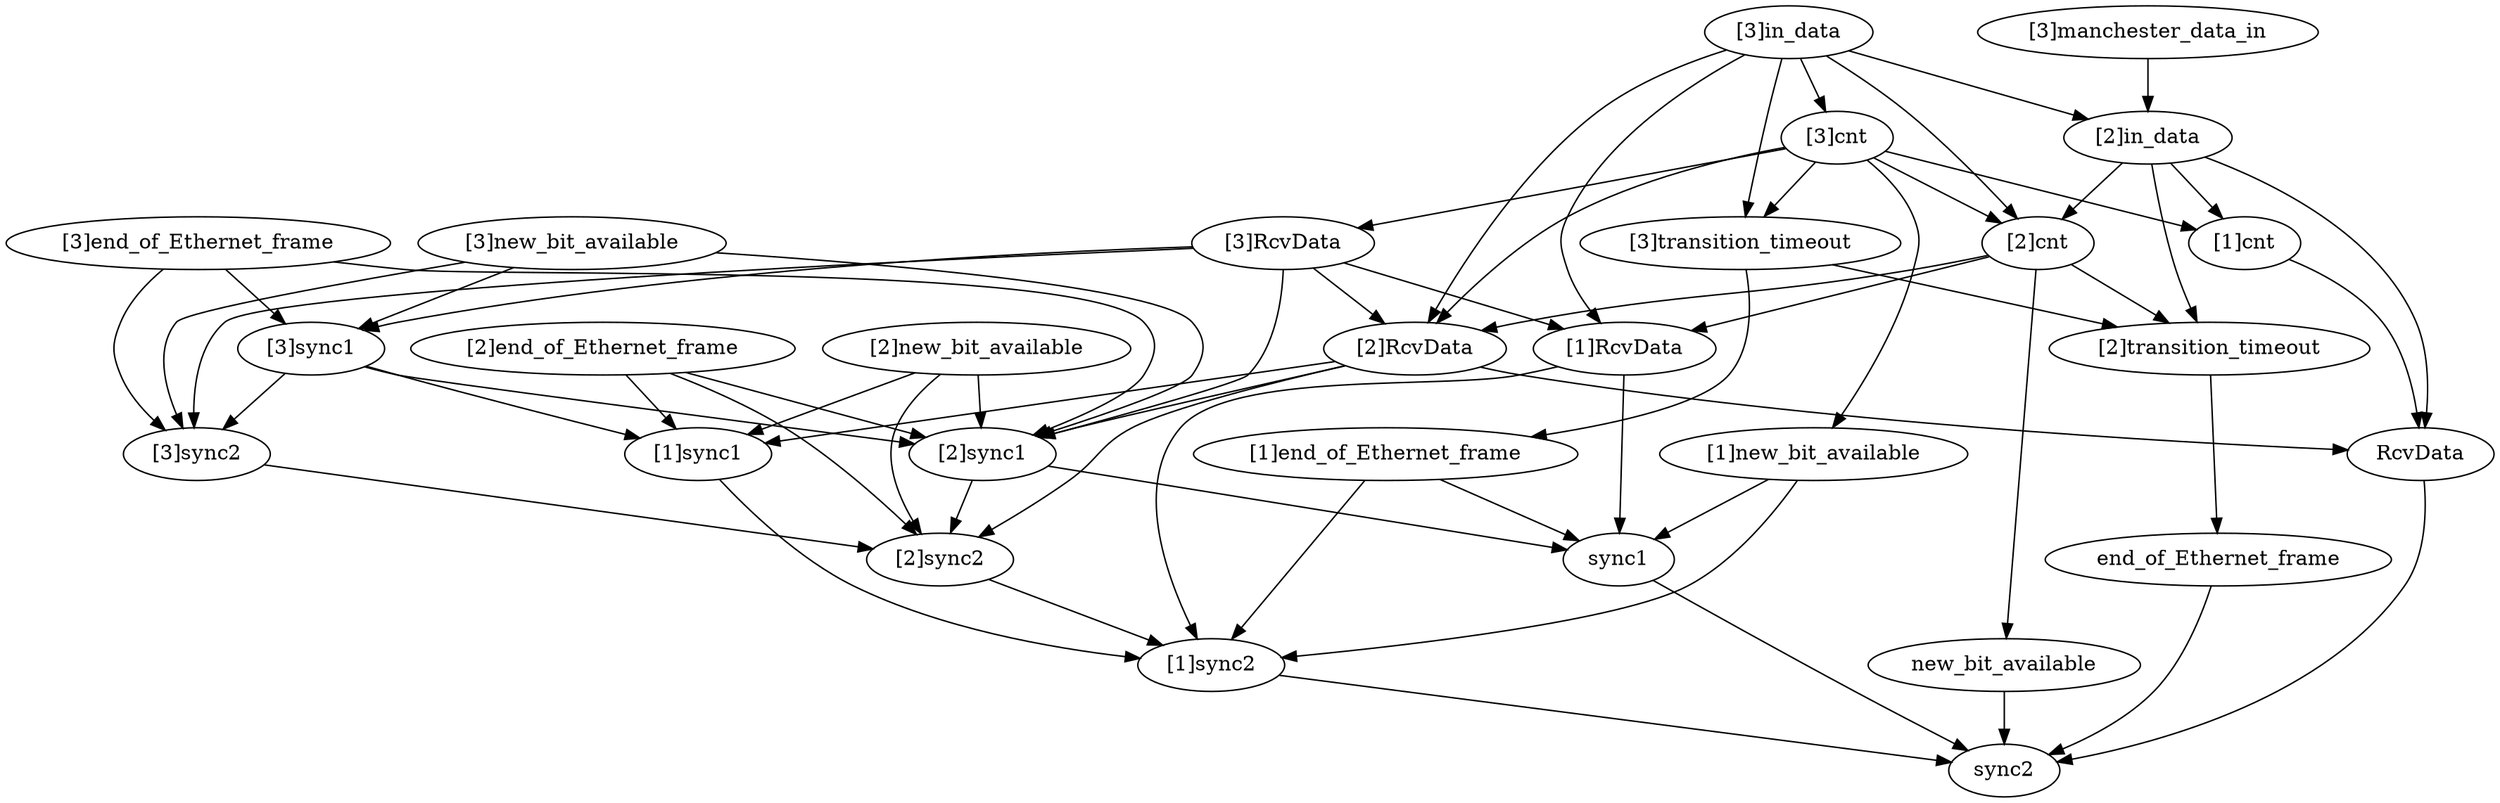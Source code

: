 strict digraph "" {
	"[3]RcvData"	 [complexity=12,
		importance=0.351588124283,
		rank=0.0292990103569];
	"[2]sync1"	 [complexity=14,
		importance=4.58816635589,
		rank=0.327726168278];
	"[3]RcvData" -> "[2]sync1";
	"[2]RcvData"	 [complexity=9,
		importance=0.282425456275,
		rank=0.0313806062528];
	"[3]RcvData" -> "[2]RcvData";
	"[1]RcvData"	 [complexity=10,
		importance=0.933763389566,
		rank=0.0933763389566];
	"[3]RcvData" -> "[1]RcvData";
	"[3]sync2"	 [complexity=16,
		importance=22.4796187605,
		rank=1.40497617253];
	"[3]RcvData" -> "[3]sync2";
	"[3]sync1"	 [complexity=18,
		importance=22.6006813884,
		rank=1.25559341046];
	"[3]RcvData" -> "[3]sync1";
	"[3]new_bit_available"	 [complexity=17,
		importance=67.4979409656,
		rank=3.97046711562];
	"[3]new_bit_available" -> "[2]sync1";
	"[3]new_bit_available" -> "[3]sync2";
	"[3]new_bit_available" -> "[3]sync1";
	"[2]new_bit_available"	 [complexity=13,
		importance=13.4603958682,
		rank=1.03541506679];
	"[2]sync2"	 [complexity=12,
		importance=4.46710372805,
		rank=0.372258644004];
	"[2]new_bit_available" -> "[2]sync2";
	"[2]new_bit_available" -> "[2]sync1";
	"[1]sync1"	 [complexity=10,
		importance=0.985663349397,
		rank=0.0985663349397];
	"[2]new_bit_available" -> "[1]sync1";
	"[2]end_of_Ethernet_frame"	 [complexity=13,
		importance=17.9357200107,
		rank=1.37967077006];
	"[2]end_of_Ethernet_frame" -> "[2]sync2";
	"[2]end_of_Ethernet_frame" -> "[2]sync1";
	"[2]end_of_Ethernet_frame" -> "[1]sync1";
	"[1]new_bit_available"	 [complexity=9,
		importance=2.65288684873,
		rank=0.294765205415];
	"[1]sync2"	 [complexity=8,
		importance=0.864600721558,
		rank=0.108075090195];
	"[1]new_bit_available" -> "[1]sync2";
	sync1	 [complexity=6,
		importance=0.265162748098,
		rank=0.0441937913497];
	"[1]new_bit_available" -> sync1;
	"[2]transition_timeout"	 [complexity=7,
		importance=0.739268566729,
		rank=0.105609795247];
	end_of_Ethernet_frame	 [complexity=5,
		importance=0.643705579555,
		rank=0.128741115911];
	"[2]transition_timeout" -> end_of_Ethernet_frame;
	"[3]transition_timeout"	 [complexity=9,
		importance=0.834831553903,
		rank=0.0927590615447];
	"[3]transition_timeout" -> "[2]transition_timeout";
	"[1]end_of_Ethernet_frame"	 [complexity=9,
		importance=3.52570798475,
		rank=0.391745331639];
	"[3]transition_timeout" -> "[1]end_of_Ethernet_frame";
	"[2]sync2" -> "[1]sync2";
	"[2]sync1" -> "[2]sync2";
	"[2]sync1" -> sync1;
	"[1]sync1" -> "[1]sync2";
	sync2	 [complexity=4,
		importance=0.14410012026,
		rank=0.0360250300649];
	"[1]sync2" -> sync2;
	"[3]in_data"	 [complexity=15,
		importance=2.51014680498,
		rank=0.167343120332];
	"[3]in_data" -> "[3]transition_timeout";
	"[3]cnt"	 [complexity=12,
		importance=1.21397098851,
		rank=0.101164249043];
	"[3]in_data" -> "[3]cnt";
	"[2]cnt"	 [complexity=7,
		importance=0.568452011117,
		rank=0.0812074301596];
	"[3]in_data" -> "[2]cnt";
	"[3]in_data" -> "[2]RcvData";
	"[3]in_data" -> "[1]RcvData";
	"[2]in_data"	 [complexity=10,
		importance=1.21910885019,
		rank=0.121910885019];
	"[3]in_data" -> "[2]in_data";
	"[3]cnt" -> "[3]RcvData";
	"[3]cnt" -> "[1]new_bit_available";
	"[3]cnt" -> "[3]transition_timeout";
	"[1]cnt"	 [complexity=7,
		importance=0.290329754546,
		rank=0.0414756792209];
	"[3]cnt" -> "[1]cnt";
	"[3]cnt" -> "[2]cnt";
	"[3]cnt" -> "[2]RcvData";
	end_of_Ethernet_frame -> sync2;
	RcvData	 [complexity=6,
		importance=0.213262788267,
		rank=0.0355437980446];
	"[1]cnt" -> RcvData;
	"[2]cnt" -> "[2]transition_timeout";
	"[2]cnt" -> "[2]RcvData";
	"[2]cnt" -> "[1]RcvData";
	new_bit_available	 [complexity=5,
		importance=0.491385044838,
		rank=0.0982770089676];
	"[2]cnt" -> new_bit_available;
	"[2]RcvData" -> "[2]sync2";
	"[2]RcvData" -> "[2]sync1";
	"[2]RcvData" -> "[1]sync1";
	"[2]RcvData" -> RcvData;
	"[1]end_of_Ethernet_frame" -> "[1]sync2";
	"[1]end_of_Ethernet_frame" -> sync1;
	"[1]RcvData" -> "[1]sync2";
	"[1]RcvData" -> sync1;
	"[3]manchester_data_in"	 [complexity=13,
		importance=0.714242345328,
		rank=0.0549417188714];
	"[3]manchester_data_in" -> "[2]in_data";
	new_bit_available -> sync2;
	"[3]end_of_Ethernet_frame"	 [complexity=17,
		importance=89.9857801406,
		rank=5.29328118474];
	"[3]end_of_Ethernet_frame" -> "[2]sync1";
	"[3]end_of_Ethernet_frame" -> "[3]sync2";
	"[3]end_of_Ethernet_frame" -> "[3]sync1";
	RcvData -> sync2;
	"[2]in_data" -> "[2]transition_timeout";
	"[2]in_data" -> "[1]cnt";
	"[2]in_data" -> "[2]cnt";
	"[2]in_data" -> RcvData;
	sync1 -> sync2;
	"[3]sync2" -> "[2]sync2";
	"[3]sync1" -> "[2]sync1";
	"[3]sync1" -> "[1]sync1";
	"[3]sync1" -> "[3]sync2";
}
